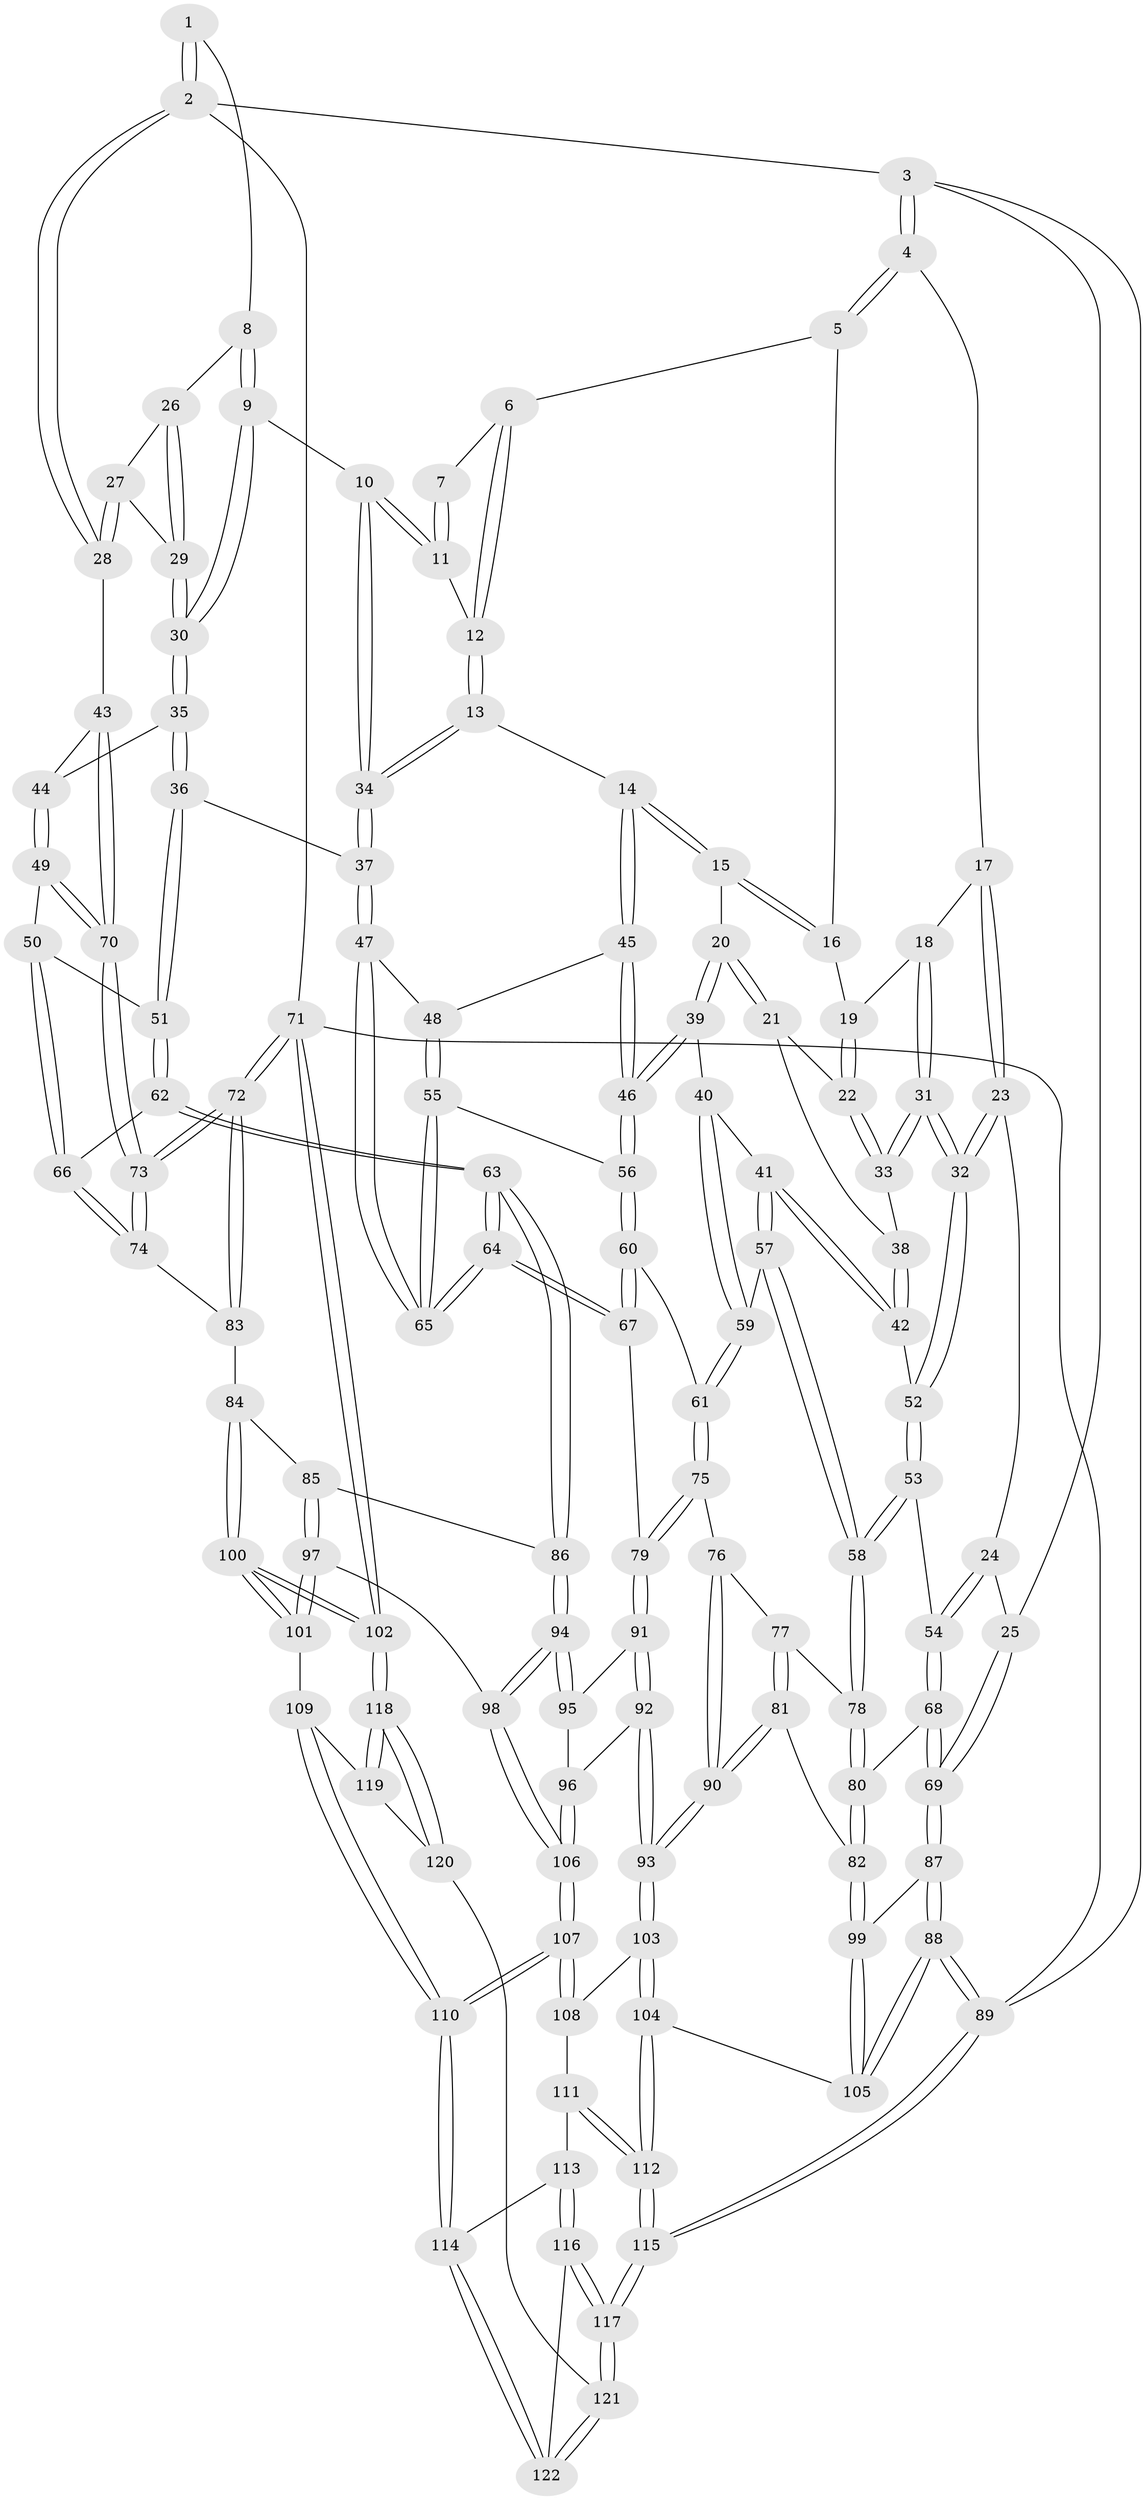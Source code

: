 // coarse degree distribution, {4: 0.43243243243243246, 7: 0.013513513513513514, 6: 0.14864864864864866, 5: 0.28378378378378377, 2: 0.013513513513513514, 3: 0.10810810810810811}
// Generated by graph-tools (version 1.1) at 2025/42/03/06/25 10:42:27]
// undirected, 122 vertices, 302 edges
graph export_dot {
graph [start="1"]
  node [color=gray90,style=filled];
  1 [pos="+0.827271442581262+0"];
  2 [pos="+1+0"];
  3 [pos="+0+0"];
  4 [pos="+0+0"];
  5 [pos="+0.3768955688168669+0"];
  6 [pos="+0.535751866539124+0"];
  7 [pos="+0.781082992371754+0"];
  8 [pos="+0.8379130141038423+0.040410025336626125"];
  9 [pos="+0.8093951314684783+0.08753879252078964"];
  10 [pos="+0.7641133939065102+0.09298816806598909"];
  11 [pos="+0.7291380915072392+0.006890467857333565"];
  12 [pos="+0.6138633928172299+0.054814399125568604"];
  13 [pos="+0.6133691018496843+0.0858138802623262"];
  14 [pos="+0.5222659292728588+0.1294670393785626"];
  15 [pos="+0.5187241091520725+0.12826271644106865"];
  16 [pos="+0.3728292265400171+0"];
  17 [pos="+0.09813484606660115+0"];
  18 [pos="+0.18669645427263112+0.07261804906067201"];
  19 [pos="+0.36647507369992444+0"];
  20 [pos="+0.433677130684181+0.145772811363321"];
  21 [pos="+0.38790051358911354+0.11643968536029428"];
  22 [pos="+0.3487160475233772+0.004945594662271782"];
  23 [pos="+0.12808340232346438+0.17759572611951688"];
  24 [pos="+0.009885106995576364+0.16876931153947264"];
  25 [pos="+0+0.05908071363134632"];
  26 [pos="+0.9128634037019825+0.049927979064258825"];
  27 [pos="+1+0.046540254735499935"];
  28 [pos="+1+0"];
  29 [pos="+0.8706806734153406+0.14478730976079482"];
  30 [pos="+0.8626362518843379+0.15065467443581798"];
  31 [pos="+0.19304583886114463+0.18068926646060102"];
  32 [pos="+0.18581171166479524+0.1929846056403379"];
  33 [pos="+0.21680457984370224+0.16291611436472042"];
  34 [pos="+0.6912336422038153+0.1467070526407278"];
  35 [pos="+0.8627548069700106+0.15138887632391504"];
  36 [pos="+0.8262549529517695+0.27503250299201254"];
  37 [pos="+0.6999671901466096+0.26442473995958465"];
  38 [pos="+0.3596031363395757+0.14378738218020978"];
  39 [pos="+0.4077967695680052+0.286200747711436"];
  40 [pos="+0.4071671828418234+0.28631655895842123"];
  41 [pos="+0.3661952168915691+0.28141394054437185"];
  42 [pos="+0.3343311368981724+0.26277391719742504"];
  43 [pos="+1+0.11459128625764096"];
  44 [pos="+0.9019246420418084+0.16556606848063965"];
  45 [pos="+0.5420837892360028+0.24886610019126976"];
  46 [pos="+0.43582098125361507+0.29438129577413447"];
  47 [pos="+0.6983055443531331+0.2659779022429764"];
  48 [pos="+0.5587517494471756+0.2562495620613369"];
  49 [pos="+1+0.3269438838283984"];
  50 [pos="+0.9399038860018797+0.32699466526864046"];
  51 [pos="+0.8546061901672388+0.29756797496084164"];
  52 [pos="+0.20298762109924495+0.23278428380301563"];
  53 [pos="+0.1558908114911021+0.4065195330574435"];
  54 [pos="+0.08035779204336034+0.4131302155608872"];
  55 [pos="+0.5523319444412857+0.3947771317541156"];
  56 [pos="+0.48674832239872223+0.38999963077617117"];
  57 [pos="+0.28686810402936075+0.4187598519847503"];
  58 [pos="+0.17684063752063864+0.4259477802592352"];
  59 [pos="+0.3696797416854238+0.4581332632188815"];
  60 [pos="+0.4787698071872353+0.4032087020593289"];
  61 [pos="+0.37886837529778755+0.4683358101855481"];
  62 [pos="+0.7622001379698535+0.4875844668868333"];
  63 [pos="+0.6828173262336098+0.5112475550457718"];
  64 [pos="+0.6717707988876637+0.4975966005996547"];
  65 [pos="+0.6583357595488313+0.45285355357015294"];
  66 [pos="+0.8404102667089717+0.4912497562350898"];
  67 [pos="+0.5041194671720728+0.5154015098443614"];
  68 [pos="+0+0.4676576010547799"];
  69 [pos="+0+0.4850451901980485"];
  70 [pos="+1+0.33930996658280704"];
  71 [pos="+1+1"];
  72 [pos="+1+1"];
  73 [pos="+1+0.4878092923475964"];
  74 [pos="+0.9502292058206633+0.5619828334784928"];
  75 [pos="+0.3876016413897436+0.5132940719700295"];
  76 [pos="+0.36417149995829645+0.531448872367366"];
  77 [pos="+0.2966852909894081+0.5393530270780613"];
  78 [pos="+0.19207004894518992+0.49221200901067796"];
  79 [pos="+0.44815614844084284+0.5499399191661926"];
  80 [pos="+0.1710581010123605+0.633126700281897"];
  81 [pos="+0.26222633027165315+0.6656212495309465"];
  82 [pos="+0.17329170268599156+0.6473068029777853"];
  83 [pos="+0.8946214870889165+0.6434193457267507"];
  84 [pos="+0.858704250846903+0.6664750392863867"];
  85 [pos="+0.7620998457175672+0.6320545546506862"];
  86 [pos="+0.6827628298442914+0.5432824804962468"];
  87 [pos="+0+0.5579107458297988"];
  88 [pos="+0+0.8183285689558294"];
  89 [pos="+0+1"];
  90 [pos="+0.3124456927155138+0.6884281365504117"];
  91 [pos="+0.4525943040175762+0.57202351698283"];
  92 [pos="+0.335723367150543+0.6981417428952745"];
  93 [pos="+0.3238778848719985+0.6998601754584597"];
  94 [pos="+0.5855351206911457+0.6728680857927248"];
  95 [pos="+0.48737815980001253+0.6220360311640407"];
  96 [pos="+0.411762791543215+0.710378288108855"];
  97 [pos="+0.7264741328421422+0.7508720422847973"];
  98 [pos="+0.5837688955758332+0.7075678194557262"];
  99 [pos="+0.1596374928110027+0.6619652071282778"];
  100 [pos="+0.8526386495079782+0.8692040459187933"];
  101 [pos="+0.7737260555399048+0.8435300298349321"];
  102 [pos="+1+1"];
  103 [pos="+0.31683082462131307+0.7646709874800696"];
  104 [pos="+0.14212027433892732+0.8314237480277826"];
  105 [pos="+0.09736802865597938+0.7843972065873771"];
  106 [pos="+0.5383140614167836+0.8048713609989019"];
  107 [pos="+0.5382499444488741+0.8112368955221985"];
  108 [pos="+0.3200233964795497+0.7735097378382256"];
  109 [pos="+0.6374119301542128+0.8738729306369156"];
  110 [pos="+0.5420309832119142+0.8592377464584016"];
  111 [pos="+0.3345816962891079+0.8437859455945117"];
  112 [pos="+0.18580957049940536+0.9327464931175488"];
  113 [pos="+0.3812518878790633+0.87971006757661"];
  114 [pos="+0.5415448708069698+0.8599041429203913"];
  115 [pos="+0.17711653820179918+1"];
  116 [pos="+0.34442418790298557+1"];
  117 [pos="+0.24430677446954044+1"];
  118 [pos="+0.8725801751900728+1"];
  119 [pos="+0.6643000239089901+0.935580497002262"];
  120 [pos="+0.5509982062577418+1"];
  121 [pos="+0.5348570812673522+1"];
  122 [pos="+0.5369721641021588+0.9042935981321578"];
  1 -- 2;
  1 -- 2;
  1 -- 8;
  2 -- 3;
  2 -- 28;
  2 -- 28;
  2 -- 71;
  3 -- 4;
  3 -- 4;
  3 -- 25;
  3 -- 89;
  4 -- 5;
  4 -- 5;
  4 -- 17;
  5 -- 6;
  5 -- 16;
  6 -- 7;
  6 -- 12;
  6 -- 12;
  7 -- 11;
  7 -- 11;
  8 -- 9;
  8 -- 9;
  8 -- 26;
  9 -- 10;
  9 -- 30;
  9 -- 30;
  10 -- 11;
  10 -- 11;
  10 -- 34;
  10 -- 34;
  11 -- 12;
  12 -- 13;
  12 -- 13;
  13 -- 14;
  13 -- 34;
  13 -- 34;
  14 -- 15;
  14 -- 15;
  14 -- 45;
  14 -- 45;
  15 -- 16;
  15 -- 16;
  15 -- 20;
  16 -- 19;
  17 -- 18;
  17 -- 23;
  17 -- 23;
  18 -- 19;
  18 -- 31;
  18 -- 31;
  19 -- 22;
  19 -- 22;
  20 -- 21;
  20 -- 21;
  20 -- 39;
  20 -- 39;
  21 -- 22;
  21 -- 38;
  22 -- 33;
  22 -- 33;
  23 -- 24;
  23 -- 32;
  23 -- 32;
  24 -- 25;
  24 -- 54;
  24 -- 54;
  25 -- 69;
  25 -- 69;
  26 -- 27;
  26 -- 29;
  26 -- 29;
  27 -- 28;
  27 -- 28;
  27 -- 29;
  28 -- 43;
  29 -- 30;
  29 -- 30;
  30 -- 35;
  30 -- 35;
  31 -- 32;
  31 -- 32;
  31 -- 33;
  31 -- 33;
  32 -- 52;
  32 -- 52;
  33 -- 38;
  34 -- 37;
  34 -- 37;
  35 -- 36;
  35 -- 36;
  35 -- 44;
  36 -- 37;
  36 -- 51;
  36 -- 51;
  37 -- 47;
  37 -- 47;
  38 -- 42;
  38 -- 42;
  39 -- 40;
  39 -- 46;
  39 -- 46;
  40 -- 41;
  40 -- 59;
  40 -- 59;
  41 -- 42;
  41 -- 42;
  41 -- 57;
  41 -- 57;
  42 -- 52;
  43 -- 44;
  43 -- 70;
  43 -- 70;
  44 -- 49;
  44 -- 49;
  45 -- 46;
  45 -- 46;
  45 -- 48;
  46 -- 56;
  46 -- 56;
  47 -- 48;
  47 -- 65;
  47 -- 65;
  48 -- 55;
  48 -- 55;
  49 -- 50;
  49 -- 70;
  49 -- 70;
  50 -- 51;
  50 -- 66;
  50 -- 66;
  51 -- 62;
  51 -- 62;
  52 -- 53;
  52 -- 53;
  53 -- 54;
  53 -- 58;
  53 -- 58;
  54 -- 68;
  54 -- 68;
  55 -- 56;
  55 -- 65;
  55 -- 65;
  56 -- 60;
  56 -- 60;
  57 -- 58;
  57 -- 58;
  57 -- 59;
  58 -- 78;
  58 -- 78;
  59 -- 61;
  59 -- 61;
  60 -- 61;
  60 -- 67;
  60 -- 67;
  61 -- 75;
  61 -- 75;
  62 -- 63;
  62 -- 63;
  62 -- 66;
  63 -- 64;
  63 -- 64;
  63 -- 86;
  63 -- 86;
  64 -- 65;
  64 -- 65;
  64 -- 67;
  64 -- 67;
  66 -- 74;
  66 -- 74;
  67 -- 79;
  68 -- 69;
  68 -- 69;
  68 -- 80;
  69 -- 87;
  69 -- 87;
  70 -- 73;
  70 -- 73;
  71 -- 72;
  71 -- 72;
  71 -- 102;
  71 -- 102;
  71 -- 89;
  72 -- 73;
  72 -- 73;
  72 -- 83;
  72 -- 83;
  73 -- 74;
  73 -- 74;
  74 -- 83;
  75 -- 76;
  75 -- 79;
  75 -- 79;
  76 -- 77;
  76 -- 90;
  76 -- 90;
  77 -- 78;
  77 -- 81;
  77 -- 81;
  78 -- 80;
  78 -- 80;
  79 -- 91;
  79 -- 91;
  80 -- 82;
  80 -- 82;
  81 -- 82;
  81 -- 90;
  81 -- 90;
  82 -- 99;
  82 -- 99;
  83 -- 84;
  84 -- 85;
  84 -- 100;
  84 -- 100;
  85 -- 86;
  85 -- 97;
  85 -- 97;
  86 -- 94;
  86 -- 94;
  87 -- 88;
  87 -- 88;
  87 -- 99;
  88 -- 89;
  88 -- 89;
  88 -- 105;
  88 -- 105;
  89 -- 115;
  89 -- 115;
  90 -- 93;
  90 -- 93;
  91 -- 92;
  91 -- 92;
  91 -- 95;
  92 -- 93;
  92 -- 93;
  92 -- 96;
  93 -- 103;
  93 -- 103;
  94 -- 95;
  94 -- 95;
  94 -- 98;
  94 -- 98;
  95 -- 96;
  96 -- 106;
  96 -- 106;
  97 -- 98;
  97 -- 101;
  97 -- 101;
  98 -- 106;
  98 -- 106;
  99 -- 105;
  99 -- 105;
  100 -- 101;
  100 -- 101;
  100 -- 102;
  100 -- 102;
  101 -- 109;
  102 -- 118;
  102 -- 118;
  103 -- 104;
  103 -- 104;
  103 -- 108;
  104 -- 105;
  104 -- 112;
  104 -- 112;
  106 -- 107;
  106 -- 107;
  107 -- 108;
  107 -- 108;
  107 -- 110;
  107 -- 110;
  108 -- 111;
  109 -- 110;
  109 -- 110;
  109 -- 119;
  110 -- 114;
  110 -- 114;
  111 -- 112;
  111 -- 112;
  111 -- 113;
  112 -- 115;
  112 -- 115;
  113 -- 114;
  113 -- 116;
  113 -- 116;
  114 -- 122;
  114 -- 122;
  115 -- 117;
  115 -- 117;
  116 -- 117;
  116 -- 117;
  116 -- 122;
  117 -- 121;
  117 -- 121;
  118 -- 119;
  118 -- 119;
  118 -- 120;
  118 -- 120;
  119 -- 120;
  120 -- 121;
  121 -- 122;
  121 -- 122;
}
